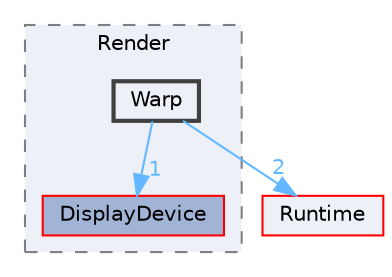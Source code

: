 digraph "Warp"
{
 // INTERACTIVE_SVG=YES
 // LATEX_PDF_SIZE
  bgcolor="transparent";
  edge [fontname=Helvetica,fontsize=10,labelfontname=Helvetica,labelfontsize=10];
  node [fontname=Helvetica,fontsize=10,shape=box,height=0.2,width=0.4];
  compound=true
  subgraph clusterdir_3c76e460deb5db6d4158c4915fd9f8bd {
    graph [ bgcolor="#edf0f7", pencolor="grey50", label="Render", fontname=Helvetica,fontsize=10 style="filled,dashed", URL="dir_3c76e460deb5db6d4158c4915fd9f8bd.html",tooltip=""]
  dir_6110381d17d7b2052c06bfaeca1827bc [label="DisplayDevice", fillcolor="#a2b4d6", color="red", style="filled", URL="dir_6110381d17d7b2052c06bfaeca1827bc.html",tooltip=""];
  dir_011825caec95874d62ac6be8f9f44cdf [label="Warp", fillcolor="#edf0f7", color="grey25", style="filled,bold", URL="dir_011825caec95874d62ac6be8f9f44cdf.html",tooltip=""];
  }
  dir_7536b172fbd480bfd146a1b1acd6856b [label="Runtime", fillcolor="#edf0f7", color="red", style="filled", URL="dir_7536b172fbd480bfd146a1b1acd6856b.html",tooltip=""];
  dir_011825caec95874d62ac6be8f9f44cdf->dir_6110381d17d7b2052c06bfaeca1827bc [headlabel="1", labeldistance=1.5 headhref="dir_001274_000337.html" href="dir_001274_000337.html" color="steelblue1" fontcolor="steelblue1"];
  dir_011825caec95874d62ac6be8f9f44cdf->dir_7536b172fbd480bfd146a1b1acd6856b [headlabel="2", labeldistance=1.5 headhref="dir_001274_000984.html" href="dir_001274_000984.html" color="steelblue1" fontcolor="steelblue1"];
}
